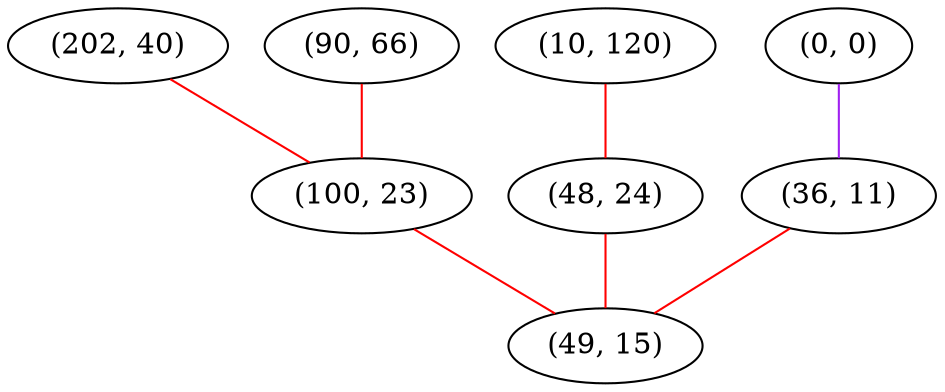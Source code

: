 graph "" {
"(202, 40)";
"(0, 0)";
"(90, 66)";
"(10, 120)";
"(100, 23)";
"(48, 24)";
"(36, 11)";
"(49, 15)";
"(202, 40)" -- "(100, 23)"  [color=red, key=0, weight=1];
"(0, 0)" -- "(36, 11)"  [color=purple, key=0, weight=4];
"(90, 66)" -- "(100, 23)"  [color=red, key=0, weight=1];
"(10, 120)" -- "(48, 24)"  [color=red, key=0, weight=1];
"(100, 23)" -- "(49, 15)"  [color=red, key=0, weight=1];
"(48, 24)" -- "(49, 15)"  [color=red, key=0, weight=1];
"(36, 11)" -- "(49, 15)"  [color=red, key=0, weight=1];
}
